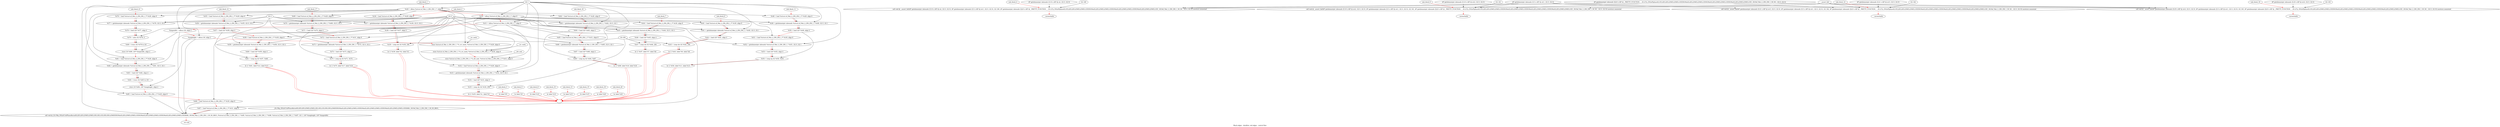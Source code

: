 digraph G {
compound=true
label="Black edges - dataflow, red edges - control flow"
"t29" [label="  %t29 = alloca %struct.xf_Mat_2_256_256_1_*, align 8"]
"t30" [label="  %t30 = alloca %struct.xf_Mat_2_256_256_1_*, align 8"]
"t31" [label="  %t31 = alloca %struct.xf_Mat_2_256_256_1_*, align 8"]
"imgwidth" [label="  %imgwidth = alloca i16, align 2"]
"imgheight" [label="  %imgheight = alloca i16, align 2"]
"_1" [label="  store %struct.xf_Mat_2_256_256_1_* %_src_matx, %struct.xf_Mat_2_256_256_1_** %t29, align 8"]
"_2" [label="  store %struct.xf_Mat_2_256_256_1_* %_src_maty, %struct.xf_Mat_2_256_256_1_** %t30, align 8"]
"_3" [label="  store %struct.xf_Mat_2_256_256_1_* %_dst_mat, %struct.xf_Mat_2_256_256_1_** %t31, align 8"]
"t32" [label="  %t32 = load %struct.xf_Mat_2_256_256_1_** %t29, align 8"]
"t33" [label="  %t33 = getelementptr inbounds %struct.xf_Mat_2_256_256_1_* %t32, i32 0, i32 1"]
"t34" [label="  %t34 = load i32* %t33, align 4"]
"t35" [label="  %t35 = icmp sle i32 %t34, 256"]
"_4" [label="  br i1 %t35, label %1, label %3"]
"unk_block_1" -> "t29"[color=red]
"i32 1" -> "t29"
"t29" -> "t30"[color=red weight=2]
"i32 1" -> "t30"
"t30" -> "t31"[color=red weight=2]
"i32 1" -> "t31"
"t31" -> "imgwidth"[color=red weight=2]
"i32 1" -> "imgwidth"
"imgwidth" -> "imgheight"[color=red weight=2]
"i32 1" -> "imgheight"
"imgheight" -> "_1"[color=red weight=2]
"_src_matx" -> "_1"
"t29" -> "_1"
"_1" -> "_2"[color=red weight=2]
"_src_maty" -> "_2"
"t30" -> "_2"
"_2" -> "_3"[color=red weight=2]
"_dst_mat" -> "_3"
"t31" -> "_3"
"_3" -> "t32"[color=red weight=2]
"t29" -> "t32"
"t32" -> "t33"[color=red weight=2]
"t32" -> "t33"
"i32 0" -> "t33"
"i32 1" -> "t33"
"t33" -> "t34"[color=red weight=2]
"t33" -> "t34"
"t34" -> "t35"[color=red weight=2]
"t34" -> "t35"
"i32 256" -> "t35"
"t35" -> "_4"[color=red weight=2]
"t35" -> "_4"
"_4" -> ""[color=red]
"_4" -> ""[color=red]

"t36" [label="  %t36 = load %struct.xf_Mat_2_256_256_1_** %t29, align 8"]
"t37" [label="  %t37 = getelementptr inbounds %struct.xf_Mat_2_256_256_1_* %t36, i32 0, i32 2"]
"t38" [label="  %t38 = load i32* %t37, align 4"]
"t39" [label="  %t39 = icmp sle i32 %t38, 256"]
"_5" [label="  br i1 %t39, label %2, label %3"]
"unk_block_2" -> "t36"[color=red]
"t29" -> "t36"
"t36" -> "t37"[color=red weight=2]
"t36" -> "t37"
"i32 0" -> "t37"
"i32 2" -> "t37"
"t37" -> "t38"[color=red weight=2]
"t37" -> "t38"
"t38" -> "t39"[color=red weight=2]
"t38" -> "t39"
"i32 256" -> "t39"
"t39" -> "_5"[color=red weight=2]
"t39" -> "_5"
"_5" -> ""[color=red]
"_5" -> ""[color=red]

"_6" [label="  br label %5"]
"unk_block_3" -> "_6"[color=red]
"_6" -> ""[color=red]

"_7" [label="  call void @__assert_fail(i8* getelementptr inbounds ([110 x i8]* @.str, i32 0, i32 0), i8* getelementptr inbounds ([13 x i8]* @.str1, i32 0, i32 0), i32 180, i8* getelementptr inbounds ([223 x i8]* @__PRETTY_FUNCTION__._ZL127p_ZN2xf5phaseILi1ELi2ELi2ELi256ELi256ELi1EEER3MatILi2ELi256ELi256ELi1EER3MatILi2ELi256ELi256ELi1EER3MatILi2ELi256ELi256ELi1EE_1R19xf_Mat_2_256_256_1_S0_S0_, i32 0, i32 0)) noreturn nounwind"]
"_8" [label="  unreachable"]
"unk_block_4" -> "_7"[color=red]
"i8* getelementptr inbounds ([110 x i8]* @.str, i32 0, i32 0)" -> "_7"
"i8* getelementptr inbounds ([13 x i8]* @.str1, i32 0, i32 0)" -> "_7"
"i32 180" -> "_7"
"i8* getelementptr inbounds ([223 x i8]* @__PRETTY_FUNCTION__._ZL127p_ZN2xf5phaseILi1ELi2ELi2ELi256ELi256ELi1EEER3MatILi2ELi256ELi256ELi1EER3MatILi2ELi256ELi256ELi1EER3MatILi2ELi256ELi256ELi1EE_1R19xf_Mat_2_256_256_1_S0_S0_, i32 0, i32 0)" -> "_7"
"__assert_fail" -> "_7"
"_7" -> "_8"[color=red weight=2]

"_9" [label="  br label %5"]
"unk_block_5" -> "_9"[color=red]
"_9" -> ""[color=red]

"t40" [label="  %t40 = load %struct.xf_Mat_2_256_256_1_** %t30, align 8"]
"t41" [label="  %t41 = getelementptr inbounds %struct.xf_Mat_2_256_256_1_* %t40, i32 0, i32 1"]
"t42" [label="  %t42 = load i32* %t41, align 4"]
"t43" [label="  %t43 = icmp sle i32 %t42, 256"]
"_10" [label="  br i1 %t43, label %6, label %8"]
"unk_block_6" -> "t40"[color=red]
"t30" -> "t40"
"t40" -> "t41"[color=red weight=2]
"t40" -> "t41"
"i32 0" -> "t41"
"i32 1" -> "t41"
"t41" -> "t42"[color=red weight=2]
"t41" -> "t42"
"t42" -> "t43"[color=red weight=2]
"t42" -> "t43"
"i32 256" -> "t43"
"t43" -> "_10"[color=red weight=2]
"t43" -> "_10"
"_10" -> ""[color=red]
"_10" -> ""[color=red]

"t44" [label="  %t44 = load %struct.xf_Mat_2_256_256_1_** %t30, align 8"]
"t45" [label="  %t45 = getelementptr inbounds %struct.xf_Mat_2_256_256_1_* %t44, i32 0, i32 2"]
"t46" [label="  %t46 = load i32* %t45, align 4"]
"t47" [label="  %t47 = icmp sle i32 %t46, 256"]
"_11" [label="  br i1 %t47, label %7, label %8"]
"unk_block_7" -> "t44"[color=red]
"t30" -> "t44"
"t44" -> "t45"[color=red weight=2]
"t44" -> "t45"
"i32 0" -> "t45"
"i32 2" -> "t45"
"t45" -> "t46"[color=red weight=2]
"t45" -> "t46"
"t46" -> "t47"[color=red weight=2]
"t46" -> "t47"
"i32 256" -> "t47"
"t47" -> "_11"[color=red weight=2]
"t47" -> "_11"
"_11" -> ""[color=red]
"_11" -> ""[color=red]

"_12" [label="  br label %10"]
"unk_block_8" -> "_12"[color=red]
"_12" -> ""[color=red]

"_13" [label="  call void @__assert_fail(i8* getelementptr inbounds ([110 x i8]* @.str2, i32 0, i32 0), i8* getelementptr inbounds ([13 x i8]* @.str1, i32 0, i32 0), i32 181, i8* getelementptr inbounds ([223 x i8]* @__PRETTY_FUNCTION__._ZL127p_ZN2xf5phaseILi1ELi2ELi2ELi256ELi256ELi1EEER3MatILi2ELi256ELi256ELi1EER3MatILi2ELi256ELi256ELi1EER3MatILi2ELi256ELi256ELi1EE_1R19xf_Mat_2_256_256_1_S0_S0_, i32 0, i32 0)) noreturn nounwind"]
"_14" [label="  unreachable"]
"unk_block_9" -> "_13"[color=red]
"i8* getelementptr inbounds ([110 x i8]* @.str2, i32 0, i32 0)" -> "_13"
"i8* getelementptr inbounds ([13 x i8]* @.str1, i32 0, i32 0)" -> "_13"
"i32 181" -> "_13"
"i8* getelementptr inbounds ([223 x i8]* @__PRETTY_FUNCTION__._ZL127p_ZN2xf5phaseILi1ELi2ELi2ELi256ELi256ELi1EEER3MatILi2ELi256ELi256ELi1EER3MatILi2ELi256ELi256ELi1EER3MatILi2ELi256ELi256ELi1EE_1R19xf_Mat_2_256_256_1_S0_S0_, i32 0, i32 0)" -> "_13"
"__assert_fail" -> "_13"
"_13" -> "_14"[color=red weight=2]

"_15" [label="  br label %10"]
"unk_block_10" -> "_15"[color=red]
"_15" -> ""[color=red]

"t48" [label="  %t48 = load %struct.xf_Mat_2_256_256_1_** %t29, align 8"]
"t49" [label="  %t49 = getelementptr inbounds %struct.xf_Mat_2_256_256_1_* %t48, i32 0, i32 1"]
"t50" [label="  %t50 = load i32* %t49, align 4"]
"t51" [label="  %t51 = load %struct.xf_Mat_2_256_256_1_** %t30, align 8"]
"t52" [label="  %t52 = getelementptr inbounds %struct.xf_Mat_2_256_256_1_* %t51, i32 0, i32 1"]
"t53" [label="  %t53 = load i32* %t52, align 4"]
"t54" [label="  %t54 = icmp eq i32 %t50, %t53"]
"_16" [label="  br i1 %t54, label %11, label %13"]
"unk_block_11" -> "t48"[color=red]
"t29" -> "t48"
"t48" -> "t49"[color=red weight=2]
"t48" -> "t49"
"i32 0" -> "t49"
"i32 1" -> "t49"
"t49" -> "t50"[color=red weight=2]
"t49" -> "t50"
"t50" -> "t51"[color=red weight=2]
"t30" -> "t51"
"t51" -> "t52"[color=red weight=2]
"t51" -> "t52"
"i32 0" -> "t52"
"i32 1" -> "t52"
"t52" -> "t53"[color=red weight=2]
"t52" -> "t53"
"t53" -> "t54"[color=red weight=2]
"t50" -> "t54"
"t53" -> "t54"
"t54" -> "_16"[color=red weight=2]
"t54" -> "_16"
"_16" -> ""[color=red]
"_16" -> ""[color=red]

"t55" [label="  %t55 = load %struct.xf_Mat_2_256_256_1_** %t29, align 8"]
"t56" [label="  %t56 = getelementptr inbounds %struct.xf_Mat_2_256_256_1_* %t55, i32 0, i32 2"]
"t57" [label="  %t57 = load i32* %t56, align 4"]
"t58" [label="  %t58 = load %struct.xf_Mat_2_256_256_1_** %t30, align 8"]
"t59" [label="  %t59 = getelementptr inbounds %struct.xf_Mat_2_256_256_1_* %t58, i32 0, i32 2"]
"t60" [label="  %t60 = load i32* %t59, align 4"]
"t61" [label="  %t61 = icmp eq i32 %t57, %t60"]
"_17" [label="  br i1 %t61, label %12, label %13"]
"unk_block_12" -> "t55"[color=red]
"t29" -> "t55"
"t55" -> "t56"[color=red weight=2]
"t55" -> "t56"
"i32 0" -> "t56"
"i32 2" -> "t56"
"t56" -> "t57"[color=red weight=2]
"t56" -> "t57"
"t57" -> "t58"[color=red weight=2]
"t30" -> "t58"
"t58" -> "t59"[color=red weight=2]
"t58" -> "t59"
"i32 0" -> "t59"
"i32 2" -> "t59"
"t59" -> "t60"[color=red weight=2]
"t59" -> "t60"
"t60" -> "t61"[color=red weight=2]
"t57" -> "t61"
"t60" -> "t61"
"t61" -> "_17"[color=red weight=2]
"t61" -> "_17"
"_17" -> ""[color=red]
"_17" -> ""[color=red]

"_18" [label="  br label %15"]
"unk_block_13" -> "_18"[color=red]
"_18" -> ""[color=red]

"_19" [label="  call void @__assert_fail(i8* getelementptr inbounds ([121 x i8]* @.str3, i32 0, i32 0), i8* getelementptr inbounds ([13 x i8]* @.str1, i32 0, i32 0), i32 182, i8* getelementptr inbounds ([223 x i8]* @__PRETTY_FUNCTION__._ZL127p_ZN2xf5phaseILi1ELi2ELi2ELi256ELi256ELi1EEER3MatILi2ELi256ELi256ELi1EER3MatILi2ELi256ELi256ELi1EER3MatILi2ELi256ELi256ELi1EE_1R19xf_Mat_2_256_256_1_S0_S0_, i32 0, i32 0)) noreturn nounwind"]
"_20" [label="  unreachable"]
"unk_block_14" -> "_19"[color=red]
"i8* getelementptr inbounds ([121 x i8]* @.str3, i32 0, i32 0)" -> "_19"
"i8* getelementptr inbounds ([13 x i8]* @.str1, i32 0, i32 0)" -> "_19"
"i32 182" -> "_19"
"i8* getelementptr inbounds ([223 x i8]* @__PRETTY_FUNCTION__._ZL127p_ZN2xf5phaseILi1ELi2ELi2ELi256ELi256ELi1EEER3MatILi2ELi256ELi256ELi1EER3MatILi2ELi256ELi256ELi1EER3MatILi2ELi256ELi256ELi1EE_1R19xf_Mat_2_256_256_1_S0_S0_, i32 0, i32 0)" -> "_19"
"__assert_fail" -> "_19"
"_19" -> "_20"[color=red weight=2]

"_21" [label="  br label %15"]
"unk_block_15" -> "_21"[color=red]
"_21" -> ""[color=red]

"t62" [label="  %t62 = load %struct.xf_Mat_2_256_256_1_** %t29, align 8"]
"t63" [label="  %t63 = getelementptr inbounds %struct.xf_Mat_2_256_256_1_* %t62, i32 0, i32 1"]
"t64" [label="  %t64 = load i32* %t63, align 4"]
"t65" [label="  %t65 = load %struct.xf_Mat_2_256_256_1_** %t31, align 8"]
"t66" [label="  %t66 = getelementptr inbounds %struct.xf_Mat_2_256_256_1_* %t65, i32 0, i32 1"]
"t67" [label="  %t67 = load i32* %t66, align 4"]
"t68" [label="  %t68 = icmp eq i32 %t64, %t67"]
"_22" [label="  br i1 %t68, label %16, label %18"]
"unk_block_16" -> "t62"[color=red]
"t29" -> "t62"
"t62" -> "t63"[color=red weight=2]
"t62" -> "t63"
"i32 0" -> "t63"
"i32 1" -> "t63"
"t63" -> "t64"[color=red weight=2]
"t63" -> "t64"
"t64" -> "t65"[color=red weight=2]
"t31" -> "t65"
"t65" -> "t66"[color=red weight=2]
"t65" -> "t66"
"i32 0" -> "t66"
"i32 1" -> "t66"
"t66" -> "t67"[color=red weight=2]
"t66" -> "t67"
"t67" -> "t68"[color=red weight=2]
"t64" -> "t68"
"t67" -> "t68"
"t68" -> "_22"[color=red weight=2]
"t68" -> "_22"
"_22" -> ""[color=red]
"_22" -> ""[color=red]

"t69" [label="  %t69 = load %struct.xf_Mat_2_256_256_1_** %t29, align 8"]
"t70" [label="  %t70 = getelementptr inbounds %struct.xf_Mat_2_256_256_1_* %t69, i32 0, i32 2"]
"t71" [label="  %t71 = load i32* %t70, align 4"]
"t72" [label="  %t72 = load %struct.xf_Mat_2_256_256_1_** %t31, align 8"]
"t73" [label="  %t73 = getelementptr inbounds %struct.xf_Mat_2_256_256_1_* %t72, i32 0, i32 2"]
"t74" [label="  %t74 = load i32* %t73, align 4"]
"t75" [label="  %t75 = icmp eq i32 %t71, %t74"]
"_23" [label="  br i1 %t75, label %17, label %18"]
"unk_block_17" -> "t69"[color=red]
"t29" -> "t69"
"t69" -> "t70"[color=red weight=2]
"t69" -> "t70"
"i32 0" -> "t70"
"i32 2" -> "t70"
"t70" -> "t71"[color=red weight=2]
"t70" -> "t71"
"t71" -> "t72"[color=red weight=2]
"t31" -> "t72"
"t72" -> "t73"[color=red weight=2]
"t72" -> "t73"
"i32 0" -> "t73"
"i32 2" -> "t73"
"t73" -> "t74"[color=red weight=2]
"t73" -> "t74"
"t74" -> "t75"[color=red weight=2]
"t71" -> "t75"
"t74" -> "t75"
"t75" -> "_23"[color=red weight=2]
"t75" -> "_23"
"_23" -> ""[color=red]
"_23" -> ""[color=red]

"_24" [label="  br label %20"]
"unk_block_18" -> "_24"[color=red]
"_24" -> ""[color=red]

"_25" [label="  call void @__assert_fail(i8* getelementptr inbounds ([125 x i8]* @.str4, i32 0, i32 0), i8* getelementptr inbounds ([13 x i8]* @.str1, i32 0, i32 0), i32 183, i8* getelementptr inbounds ([223 x i8]* @__PRETTY_FUNCTION__._ZL127p_ZN2xf5phaseILi1ELi2ELi2ELi256ELi256ELi1EEER3MatILi2ELi256ELi256ELi1EER3MatILi2ELi256ELi256ELi1EER3MatILi2ELi256ELi256ELi1EE_1R19xf_Mat_2_256_256_1_S0_S0_, i32 0, i32 0)) noreturn nounwind"]
"_26" [label="  unreachable"]
"unk_block_19" -> "_25"[color=red]
"i8* getelementptr inbounds ([125 x i8]* @.str4, i32 0, i32 0)" -> "_25"
"i8* getelementptr inbounds ([13 x i8]* @.str1, i32 0, i32 0)" -> "_25"
"i32 183" -> "_25"
"i8* getelementptr inbounds ([223 x i8]* @__PRETTY_FUNCTION__._ZL127p_ZN2xf5phaseILi1ELi2ELi2ELi256ELi256ELi1EEER3MatILi2ELi256ELi256ELi1EER3MatILi2ELi256ELi256ELi1EER3MatILi2ELi256ELi256ELi1EE_1R19xf_Mat_2_256_256_1_S0_S0_, i32 0, i32 0)" -> "_25"
"__assert_fail" -> "_25"
"_25" -> "_26"[color=red weight=2]

"_27" [label="  br label %20"]
"unk_block_20" -> "_27"[color=red]
"_27" -> ""[color=red]

"t76" [label="  %t76 = load %struct.xf_Mat_2_256_256_1_** %t29, align 8"]
"t77" [label="  %t77 = getelementptr inbounds %struct.xf_Mat_2_256_256_1_* %t76, i32 0, i32 2"]
"t78" [label="  %t78 = load i32* %t77, align 4"]
"t79" [label="  %t79 = ashr i32 %t78, 0"]
"t80" [label="  %t80 = trunc i32 %t79 to i16"]
"_28" [label="  store i16 %t80, i16* %imgwidth, align 2"]
"t81" [label="  %t81 = load %struct.xf_Mat_2_256_256_1_** %t29, align 8"]
"t82" [label="  %t82 = getelementptr inbounds %struct.xf_Mat_2_256_256_1_* %t81, i32 0, i32 1"]
"t83" [label="  %t83 = load i32* %t82, align 4"]
"t84" [label="  %t84 = trunc i32 %t83 to i16"]
"_29" [label="  store i16 %t84, i16* %imgheight, align 2"]
"t85" [label="  %t85 = load %struct.xf_Mat_2_256_256_1_** %t29, align 8"]
"t86" [label="  %t86 = load %struct.xf_Mat_2_256_256_1_** %t30, align 8"]
"t87" [label="  %t87 = load %struct.xf_Mat_2_256_256_1_** %t31, align 8"]
"_30" [label="  call void @_ZL159p_ZN2xf13xfPhaseKernelILi2ELi2ELi256ELi256ELi3ELi3ELi1ELi5ELi5ELi256EEER3MatILi2ELi256ELi256ELi1EER3MatILi2ELi256ELi256ELi1EER3MatILi2ELi256ELi256ELi1EEiRtRt_1R19xf_Mat_2_256_256_1_S0_S0_iRtS1_(%struct.xf_Mat_2_256_256_1_* %t85, %struct.xf_Mat_2_256_256_1_* %t86, %struct.xf_Mat_2_256_256_1_* %t87, i32 1, i16* %imgheight, i16* %imgwidth)"]
"_31" [label="  ret void"]
"unk_block_21" -> "t76"[color=red]
"t29" -> "t76"
"t76" -> "t77"[color=red weight=2]
"t76" -> "t77"
"i32 0" -> "t77"
"i32 2" -> "t77"
"t77" -> "t78"[color=red weight=2]
"t77" -> "t78"
"t78" -> "t79"[color=red weight=2]
"t78" -> "t79"
"i32 0" -> "t79"
"t79" -> "t80"[color=red weight=2]
"t79" -> "t80"
"t80" -> "_28"[color=red weight=2]
"t80" -> "_28"
"imgwidth" -> "_28"
"_28" -> "t81"[color=red weight=2]
"t29" -> "t81"
"t81" -> "t82"[color=red weight=2]
"t81" -> "t82"
"i32 0" -> "t82"
"i32 1" -> "t82"
"t82" -> "t83"[color=red weight=2]
"t82" -> "t83"
"t83" -> "t84"[color=red weight=2]
"t83" -> "t84"
"t84" -> "_29"[color=red weight=2]
"t84" -> "_29"
"imgheight" -> "_29"
"_29" -> "t85"[color=red weight=2]
"t29" -> "t85"
"t85" -> "t86"[color=red weight=2]
"t30" -> "t86"
"t86" -> "t87"[color=red weight=2]
"t31" -> "t87"
"t87" -> "_30"[color=red weight=2]
"t85" -> "_30"
"t86" -> "_30"
"t87" -> "_30"
"i32 1" -> "_30"
"imgheight" -> "_30"
"imgwidth" -> "_30"
"_ZL159p_ZN2xf13xfPhaseKernelILi2ELi2ELi256ELi256ELi3ELi3ELi1ELi5ELi5ELi256EEER3MatILi2ELi256ELi256ELi1EER3MatILi2ELi256ELi256ELi1EER3MatILi2ELi256ELi256ELi1EEiRtRt_1R19xf_Mat_2_256_256_1_S0_S0_iRtS1_" -> "_30"
"_30" -> "_31"[color=red weight=2]

}
